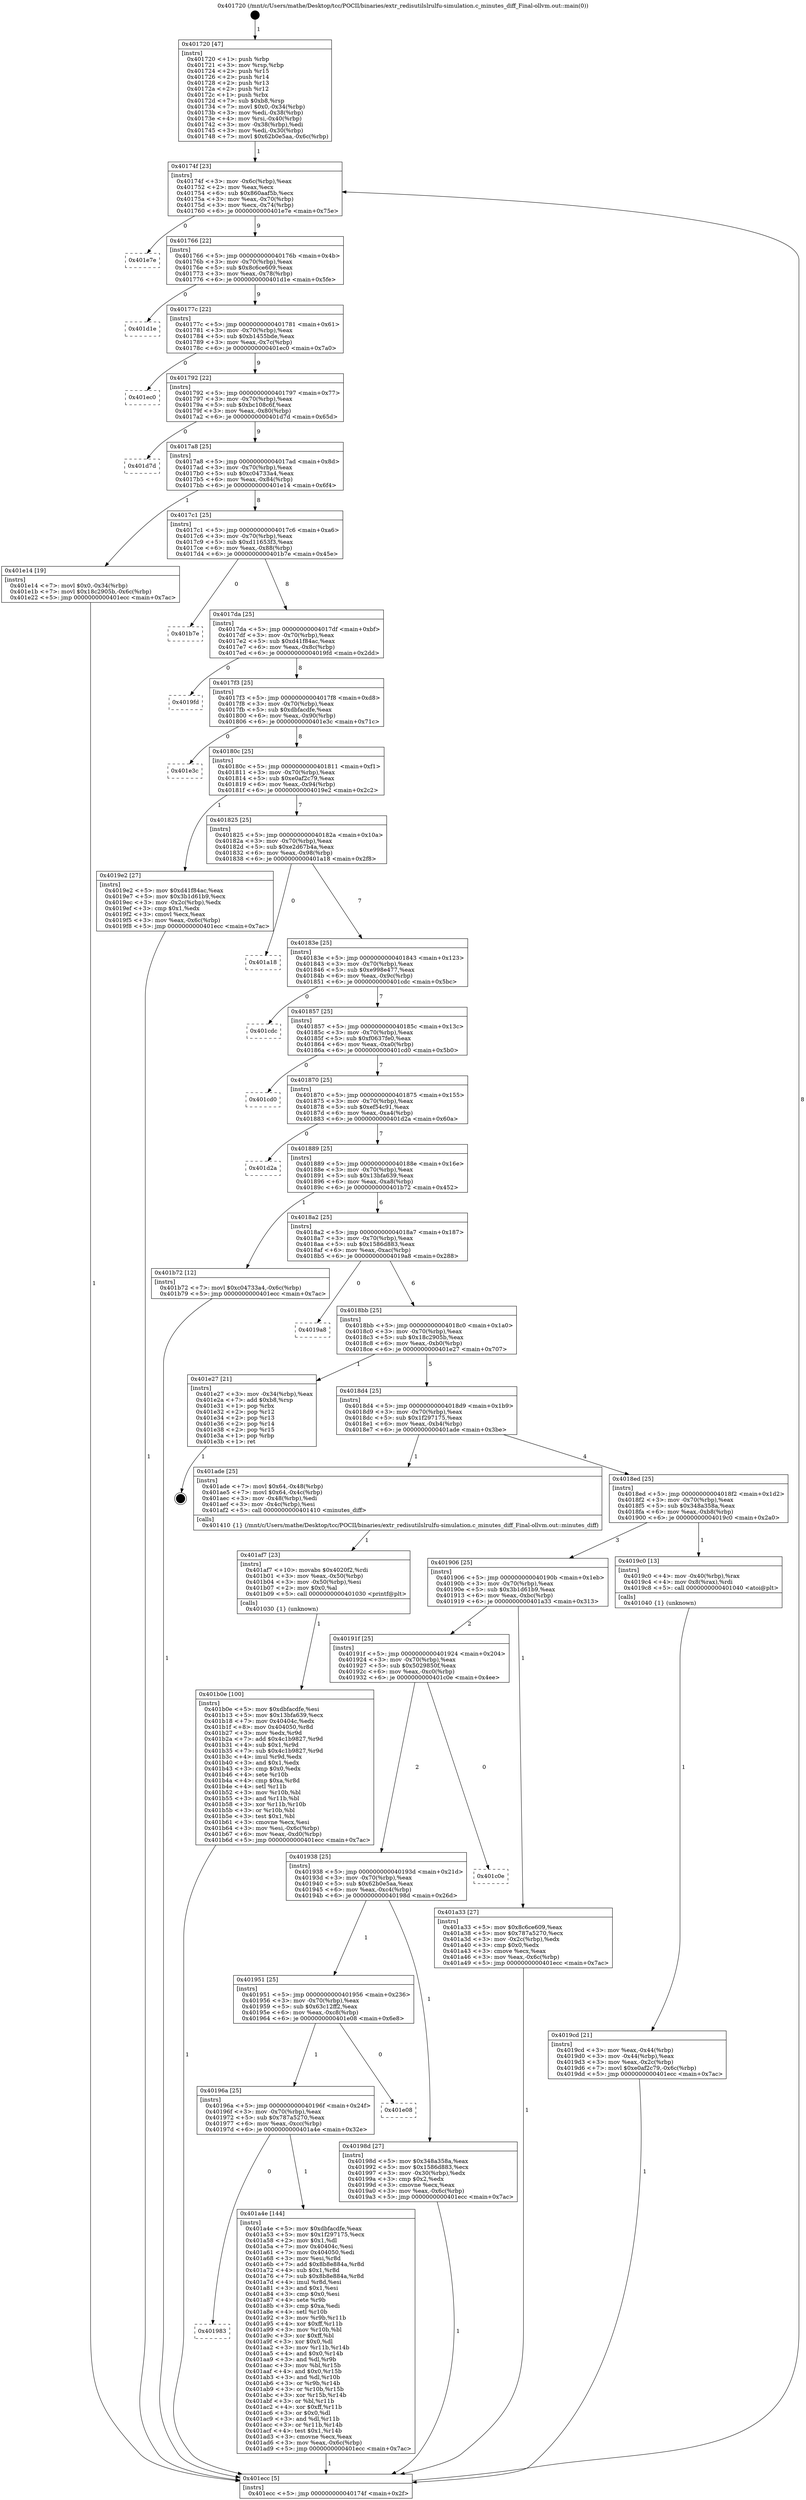 digraph "0x401720" {
  label = "0x401720 (/mnt/c/Users/mathe/Desktop/tcc/POCII/binaries/extr_redisutilslrulfu-simulation.c_minutes_diff_Final-ollvm.out::main(0))"
  labelloc = "t"
  node[shape=record]

  Entry [label="",width=0.3,height=0.3,shape=circle,fillcolor=black,style=filled]
  "0x40174f" [label="{
     0x40174f [23]\l
     | [instrs]\l
     &nbsp;&nbsp;0x40174f \<+3\>: mov -0x6c(%rbp),%eax\l
     &nbsp;&nbsp;0x401752 \<+2\>: mov %eax,%ecx\l
     &nbsp;&nbsp;0x401754 \<+6\>: sub $0x860aaf5b,%ecx\l
     &nbsp;&nbsp;0x40175a \<+3\>: mov %eax,-0x70(%rbp)\l
     &nbsp;&nbsp;0x40175d \<+3\>: mov %ecx,-0x74(%rbp)\l
     &nbsp;&nbsp;0x401760 \<+6\>: je 0000000000401e7e \<main+0x75e\>\l
  }"]
  "0x401e7e" [label="{
     0x401e7e\l
  }", style=dashed]
  "0x401766" [label="{
     0x401766 [22]\l
     | [instrs]\l
     &nbsp;&nbsp;0x401766 \<+5\>: jmp 000000000040176b \<main+0x4b\>\l
     &nbsp;&nbsp;0x40176b \<+3\>: mov -0x70(%rbp),%eax\l
     &nbsp;&nbsp;0x40176e \<+5\>: sub $0x8c6ce609,%eax\l
     &nbsp;&nbsp;0x401773 \<+3\>: mov %eax,-0x78(%rbp)\l
     &nbsp;&nbsp;0x401776 \<+6\>: je 0000000000401d1e \<main+0x5fe\>\l
  }"]
  Exit [label="",width=0.3,height=0.3,shape=circle,fillcolor=black,style=filled,peripheries=2]
  "0x401d1e" [label="{
     0x401d1e\l
  }", style=dashed]
  "0x40177c" [label="{
     0x40177c [22]\l
     | [instrs]\l
     &nbsp;&nbsp;0x40177c \<+5\>: jmp 0000000000401781 \<main+0x61\>\l
     &nbsp;&nbsp;0x401781 \<+3\>: mov -0x70(%rbp),%eax\l
     &nbsp;&nbsp;0x401784 \<+5\>: sub $0xb1455bde,%eax\l
     &nbsp;&nbsp;0x401789 \<+3\>: mov %eax,-0x7c(%rbp)\l
     &nbsp;&nbsp;0x40178c \<+6\>: je 0000000000401ec0 \<main+0x7a0\>\l
  }"]
  "0x401b0e" [label="{
     0x401b0e [100]\l
     | [instrs]\l
     &nbsp;&nbsp;0x401b0e \<+5\>: mov $0xdbfacdfe,%esi\l
     &nbsp;&nbsp;0x401b13 \<+5\>: mov $0x13bfa639,%ecx\l
     &nbsp;&nbsp;0x401b18 \<+7\>: mov 0x40404c,%edx\l
     &nbsp;&nbsp;0x401b1f \<+8\>: mov 0x404050,%r8d\l
     &nbsp;&nbsp;0x401b27 \<+3\>: mov %edx,%r9d\l
     &nbsp;&nbsp;0x401b2a \<+7\>: add $0x4c1b9827,%r9d\l
     &nbsp;&nbsp;0x401b31 \<+4\>: sub $0x1,%r9d\l
     &nbsp;&nbsp;0x401b35 \<+7\>: sub $0x4c1b9827,%r9d\l
     &nbsp;&nbsp;0x401b3c \<+4\>: imul %r9d,%edx\l
     &nbsp;&nbsp;0x401b40 \<+3\>: and $0x1,%edx\l
     &nbsp;&nbsp;0x401b43 \<+3\>: cmp $0x0,%edx\l
     &nbsp;&nbsp;0x401b46 \<+4\>: sete %r10b\l
     &nbsp;&nbsp;0x401b4a \<+4\>: cmp $0xa,%r8d\l
     &nbsp;&nbsp;0x401b4e \<+4\>: setl %r11b\l
     &nbsp;&nbsp;0x401b52 \<+3\>: mov %r10b,%bl\l
     &nbsp;&nbsp;0x401b55 \<+3\>: and %r11b,%bl\l
     &nbsp;&nbsp;0x401b58 \<+3\>: xor %r11b,%r10b\l
     &nbsp;&nbsp;0x401b5b \<+3\>: or %r10b,%bl\l
     &nbsp;&nbsp;0x401b5e \<+3\>: test $0x1,%bl\l
     &nbsp;&nbsp;0x401b61 \<+3\>: cmovne %ecx,%esi\l
     &nbsp;&nbsp;0x401b64 \<+3\>: mov %esi,-0x6c(%rbp)\l
     &nbsp;&nbsp;0x401b67 \<+6\>: mov %eax,-0xd0(%rbp)\l
     &nbsp;&nbsp;0x401b6d \<+5\>: jmp 0000000000401ecc \<main+0x7ac\>\l
  }"]
  "0x401ec0" [label="{
     0x401ec0\l
  }", style=dashed]
  "0x401792" [label="{
     0x401792 [22]\l
     | [instrs]\l
     &nbsp;&nbsp;0x401792 \<+5\>: jmp 0000000000401797 \<main+0x77\>\l
     &nbsp;&nbsp;0x401797 \<+3\>: mov -0x70(%rbp),%eax\l
     &nbsp;&nbsp;0x40179a \<+5\>: sub $0xbc108c6f,%eax\l
     &nbsp;&nbsp;0x40179f \<+3\>: mov %eax,-0x80(%rbp)\l
     &nbsp;&nbsp;0x4017a2 \<+6\>: je 0000000000401d7d \<main+0x65d\>\l
  }"]
  "0x401af7" [label="{
     0x401af7 [23]\l
     | [instrs]\l
     &nbsp;&nbsp;0x401af7 \<+10\>: movabs $0x4020f2,%rdi\l
     &nbsp;&nbsp;0x401b01 \<+3\>: mov %eax,-0x50(%rbp)\l
     &nbsp;&nbsp;0x401b04 \<+3\>: mov -0x50(%rbp),%esi\l
     &nbsp;&nbsp;0x401b07 \<+2\>: mov $0x0,%al\l
     &nbsp;&nbsp;0x401b09 \<+5\>: call 0000000000401030 \<printf@plt\>\l
     | [calls]\l
     &nbsp;&nbsp;0x401030 \{1\} (unknown)\l
  }"]
  "0x401d7d" [label="{
     0x401d7d\l
  }", style=dashed]
  "0x4017a8" [label="{
     0x4017a8 [25]\l
     | [instrs]\l
     &nbsp;&nbsp;0x4017a8 \<+5\>: jmp 00000000004017ad \<main+0x8d\>\l
     &nbsp;&nbsp;0x4017ad \<+3\>: mov -0x70(%rbp),%eax\l
     &nbsp;&nbsp;0x4017b0 \<+5\>: sub $0xc04733a4,%eax\l
     &nbsp;&nbsp;0x4017b5 \<+6\>: mov %eax,-0x84(%rbp)\l
     &nbsp;&nbsp;0x4017bb \<+6\>: je 0000000000401e14 \<main+0x6f4\>\l
  }"]
  "0x401983" [label="{
     0x401983\l
  }", style=dashed]
  "0x401e14" [label="{
     0x401e14 [19]\l
     | [instrs]\l
     &nbsp;&nbsp;0x401e14 \<+7\>: movl $0x0,-0x34(%rbp)\l
     &nbsp;&nbsp;0x401e1b \<+7\>: movl $0x18c2905b,-0x6c(%rbp)\l
     &nbsp;&nbsp;0x401e22 \<+5\>: jmp 0000000000401ecc \<main+0x7ac\>\l
  }"]
  "0x4017c1" [label="{
     0x4017c1 [25]\l
     | [instrs]\l
     &nbsp;&nbsp;0x4017c1 \<+5\>: jmp 00000000004017c6 \<main+0xa6\>\l
     &nbsp;&nbsp;0x4017c6 \<+3\>: mov -0x70(%rbp),%eax\l
     &nbsp;&nbsp;0x4017c9 \<+5\>: sub $0xd11653f3,%eax\l
     &nbsp;&nbsp;0x4017ce \<+6\>: mov %eax,-0x88(%rbp)\l
     &nbsp;&nbsp;0x4017d4 \<+6\>: je 0000000000401b7e \<main+0x45e\>\l
  }"]
  "0x401a4e" [label="{
     0x401a4e [144]\l
     | [instrs]\l
     &nbsp;&nbsp;0x401a4e \<+5\>: mov $0xdbfacdfe,%eax\l
     &nbsp;&nbsp;0x401a53 \<+5\>: mov $0x1f297175,%ecx\l
     &nbsp;&nbsp;0x401a58 \<+2\>: mov $0x1,%dl\l
     &nbsp;&nbsp;0x401a5a \<+7\>: mov 0x40404c,%esi\l
     &nbsp;&nbsp;0x401a61 \<+7\>: mov 0x404050,%edi\l
     &nbsp;&nbsp;0x401a68 \<+3\>: mov %esi,%r8d\l
     &nbsp;&nbsp;0x401a6b \<+7\>: add $0x8b8e884a,%r8d\l
     &nbsp;&nbsp;0x401a72 \<+4\>: sub $0x1,%r8d\l
     &nbsp;&nbsp;0x401a76 \<+7\>: sub $0x8b8e884a,%r8d\l
     &nbsp;&nbsp;0x401a7d \<+4\>: imul %r8d,%esi\l
     &nbsp;&nbsp;0x401a81 \<+3\>: and $0x1,%esi\l
     &nbsp;&nbsp;0x401a84 \<+3\>: cmp $0x0,%esi\l
     &nbsp;&nbsp;0x401a87 \<+4\>: sete %r9b\l
     &nbsp;&nbsp;0x401a8b \<+3\>: cmp $0xa,%edi\l
     &nbsp;&nbsp;0x401a8e \<+4\>: setl %r10b\l
     &nbsp;&nbsp;0x401a92 \<+3\>: mov %r9b,%r11b\l
     &nbsp;&nbsp;0x401a95 \<+4\>: xor $0xff,%r11b\l
     &nbsp;&nbsp;0x401a99 \<+3\>: mov %r10b,%bl\l
     &nbsp;&nbsp;0x401a9c \<+3\>: xor $0xff,%bl\l
     &nbsp;&nbsp;0x401a9f \<+3\>: xor $0x0,%dl\l
     &nbsp;&nbsp;0x401aa2 \<+3\>: mov %r11b,%r14b\l
     &nbsp;&nbsp;0x401aa5 \<+4\>: and $0x0,%r14b\l
     &nbsp;&nbsp;0x401aa9 \<+3\>: and %dl,%r9b\l
     &nbsp;&nbsp;0x401aac \<+3\>: mov %bl,%r15b\l
     &nbsp;&nbsp;0x401aaf \<+4\>: and $0x0,%r15b\l
     &nbsp;&nbsp;0x401ab3 \<+3\>: and %dl,%r10b\l
     &nbsp;&nbsp;0x401ab6 \<+3\>: or %r9b,%r14b\l
     &nbsp;&nbsp;0x401ab9 \<+3\>: or %r10b,%r15b\l
     &nbsp;&nbsp;0x401abc \<+3\>: xor %r15b,%r14b\l
     &nbsp;&nbsp;0x401abf \<+3\>: or %bl,%r11b\l
     &nbsp;&nbsp;0x401ac2 \<+4\>: xor $0xff,%r11b\l
     &nbsp;&nbsp;0x401ac6 \<+3\>: or $0x0,%dl\l
     &nbsp;&nbsp;0x401ac9 \<+3\>: and %dl,%r11b\l
     &nbsp;&nbsp;0x401acc \<+3\>: or %r11b,%r14b\l
     &nbsp;&nbsp;0x401acf \<+4\>: test $0x1,%r14b\l
     &nbsp;&nbsp;0x401ad3 \<+3\>: cmovne %ecx,%eax\l
     &nbsp;&nbsp;0x401ad6 \<+3\>: mov %eax,-0x6c(%rbp)\l
     &nbsp;&nbsp;0x401ad9 \<+5\>: jmp 0000000000401ecc \<main+0x7ac\>\l
  }"]
  "0x401b7e" [label="{
     0x401b7e\l
  }", style=dashed]
  "0x4017da" [label="{
     0x4017da [25]\l
     | [instrs]\l
     &nbsp;&nbsp;0x4017da \<+5\>: jmp 00000000004017df \<main+0xbf\>\l
     &nbsp;&nbsp;0x4017df \<+3\>: mov -0x70(%rbp),%eax\l
     &nbsp;&nbsp;0x4017e2 \<+5\>: sub $0xd41f84ac,%eax\l
     &nbsp;&nbsp;0x4017e7 \<+6\>: mov %eax,-0x8c(%rbp)\l
     &nbsp;&nbsp;0x4017ed \<+6\>: je 00000000004019fd \<main+0x2dd\>\l
  }"]
  "0x40196a" [label="{
     0x40196a [25]\l
     | [instrs]\l
     &nbsp;&nbsp;0x40196a \<+5\>: jmp 000000000040196f \<main+0x24f\>\l
     &nbsp;&nbsp;0x40196f \<+3\>: mov -0x70(%rbp),%eax\l
     &nbsp;&nbsp;0x401972 \<+5\>: sub $0x787a5270,%eax\l
     &nbsp;&nbsp;0x401977 \<+6\>: mov %eax,-0xcc(%rbp)\l
     &nbsp;&nbsp;0x40197d \<+6\>: je 0000000000401a4e \<main+0x32e\>\l
  }"]
  "0x4019fd" [label="{
     0x4019fd\l
  }", style=dashed]
  "0x4017f3" [label="{
     0x4017f3 [25]\l
     | [instrs]\l
     &nbsp;&nbsp;0x4017f3 \<+5\>: jmp 00000000004017f8 \<main+0xd8\>\l
     &nbsp;&nbsp;0x4017f8 \<+3\>: mov -0x70(%rbp),%eax\l
     &nbsp;&nbsp;0x4017fb \<+5\>: sub $0xdbfacdfe,%eax\l
     &nbsp;&nbsp;0x401800 \<+6\>: mov %eax,-0x90(%rbp)\l
     &nbsp;&nbsp;0x401806 \<+6\>: je 0000000000401e3c \<main+0x71c\>\l
  }"]
  "0x401e08" [label="{
     0x401e08\l
  }", style=dashed]
  "0x401e3c" [label="{
     0x401e3c\l
  }", style=dashed]
  "0x40180c" [label="{
     0x40180c [25]\l
     | [instrs]\l
     &nbsp;&nbsp;0x40180c \<+5\>: jmp 0000000000401811 \<main+0xf1\>\l
     &nbsp;&nbsp;0x401811 \<+3\>: mov -0x70(%rbp),%eax\l
     &nbsp;&nbsp;0x401814 \<+5\>: sub $0xe0af2c79,%eax\l
     &nbsp;&nbsp;0x401819 \<+6\>: mov %eax,-0x94(%rbp)\l
     &nbsp;&nbsp;0x40181f \<+6\>: je 00000000004019e2 \<main+0x2c2\>\l
  }"]
  "0x4019cd" [label="{
     0x4019cd [21]\l
     | [instrs]\l
     &nbsp;&nbsp;0x4019cd \<+3\>: mov %eax,-0x44(%rbp)\l
     &nbsp;&nbsp;0x4019d0 \<+3\>: mov -0x44(%rbp),%eax\l
     &nbsp;&nbsp;0x4019d3 \<+3\>: mov %eax,-0x2c(%rbp)\l
     &nbsp;&nbsp;0x4019d6 \<+7\>: movl $0xe0af2c79,-0x6c(%rbp)\l
     &nbsp;&nbsp;0x4019dd \<+5\>: jmp 0000000000401ecc \<main+0x7ac\>\l
  }"]
  "0x4019e2" [label="{
     0x4019e2 [27]\l
     | [instrs]\l
     &nbsp;&nbsp;0x4019e2 \<+5\>: mov $0xd41f84ac,%eax\l
     &nbsp;&nbsp;0x4019e7 \<+5\>: mov $0x3b1d61b9,%ecx\l
     &nbsp;&nbsp;0x4019ec \<+3\>: mov -0x2c(%rbp),%edx\l
     &nbsp;&nbsp;0x4019ef \<+3\>: cmp $0x1,%edx\l
     &nbsp;&nbsp;0x4019f2 \<+3\>: cmovl %ecx,%eax\l
     &nbsp;&nbsp;0x4019f5 \<+3\>: mov %eax,-0x6c(%rbp)\l
     &nbsp;&nbsp;0x4019f8 \<+5\>: jmp 0000000000401ecc \<main+0x7ac\>\l
  }"]
  "0x401825" [label="{
     0x401825 [25]\l
     | [instrs]\l
     &nbsp;&nbsp;0x401825 \<+5\>: jmp 000000000040182a \<main+0x10a\>\l
     &nbsp;&nbsp;0x40182a \<+3\>: mov -0x70(%rbp),%eax\l
     &nbsp;&nbsp;0x40182d \<+5\>: sub $0xe2d67b4a,%eax\l
     &nbsp;&nbsp;0x401832 \<+6\>: mov %eax,-0x98(%rbp)\l
     &nbsp;&nbsp;0x401838 \<+6\>: je 0000000000401a18 \<main+0x2f8\>\l
  }"]
  "0x401720" [label="{
     0x401720 [47]\l
     | [instrs]\l
     &nbsp;&nbsp;0x401720 \<+1\>: push %rbp\l
     &nbsp;&nbsp;0x401721 \<+3\>: mov %rsp,%rbp\l
     &nbsp;&nbsp;0x401724 \<+2\>: push %r15\l
     &nbsp;&nbsp;0x401726 \<+2\>: push %r14\l
     &nbsp;&nbsp;0x401728 \<+2\>: push %r13\l
     &nbsp;&nbsp;0x40172a \<+2\>: push %r12\l
     &nbsp;&nbsp;0x40172c \<+1\>: push %rbx\l
     &nbsp;&nbsp;0x40172d \<+7\>: sub $0xb8,%rsp\l
     &nbsp;&nbsp;0x401734 \<+7\>: movl $0x0,-0x34(%rbp)\l
     &nbsp;&nbsp;0x40173b \<+3\>: mov %edi,-0x38(%rbp)\l
     &nbsp;&nbsp;0x40173e \<+4\>: mov %rsi,-0x40(%rbp)\l
     &nbsp;&nbsp;0x401742 \<+3\>: mov -0x38(%rbp),%edi\l
     &nbsp;&nbsp;0x401745 \<+3\>: mov %edi,-0x30(%rbp)\l
     &nbsp;&nbsp;0x401748 \<+7\>: movl $0x62b0e5aa,-0x6c(%rbp)\l
  }"]
  "0x401a18" [label="{
     0x401a18\l
  }", style=dashed]
  "0x40183e" [label="{
     0x40183e [25]\l
     | [instrs]\l
     &nbsp;&nbsp;0x40183e \<+5\>: jmp 0000000000401843 \<main+0x123\>\l
     &nbsp;&nbsp;0x401843 \<+3\>: mov -0x70(%rbp),%eax\l
     &nbsp;&nbsp;0x401846 \<+5\>: sub $0xe998e477,%eax\l
     &nbsp;&nbsp;0x40184b \<+6\>: mov %eax,-0x9c(%rbp)\l
     &nbsp;&nbsp;0x401851 \<+6\>: je 0000000000401cdc \<main+0x5bc\>\l
  }"]
  "0x401ecc" [label="{
     0x401ecc [5]\l
     | [instrs]\l
     &nbsp;&nbsp;0x401ecc \<+5\>: jmp 000000000040174f \<main+0x2f\>\l
  }"]
  "0x401cdc" [label="{
     0x401cdc\l
  }", style=dashed]
  "0x401857" [label="{
     0x401857 [25]\l
     | [instrs]\l
     &nbsp;&nbsp;0x401857 \<+5\>: jmp 000000000040185c \<main+0x13c\>\l
     &nbsp;&nbsp;0x40185c \<+3\>: mov -0x70(%rbp),%eax\l
     &nbsp;&nbsp;0x40185f \<+5\>: sub $0xf0637fe0,%eax\l
     &nbsp;&nbsp;0x401864 \<+6\>: mov %eax,-0xa0(%rbp)\l
     &nbsp;&nbsp;0x40186a \<+6\>: je 0000000000401cd0 \<main+0x5b0\>\l
  }"]
  "0x401951" [label="{
     0x401951 [25]\l
     | [instrs]\l
     &nbsp;&nbsp;0x401951 \<+5\>: jmp 0000000000401956 \<main+0x236\>\l
     &nbsp;&nbsp;0x401956 \<+3\>: mov -0x70(%rbp),%eax\l
     &nbsp;&nbsp;0x401959 \<+5\>: sub $0x63c12ff2,%eax\l
     &nbsp;&nbsp;0x40195e \<+6\>: mov %eax,-0xc8(%rbp)\l
     &nbsp;&nbsp;0x401964 \<+6\>: je 0000000000401e08 \<main+0x6e8\>\l
  }"]
  "0x401cd0" [label="{
     0x401cd0\l
  }", style=dashed]
  "0x401870" [label="{
     0x401870 [25]\l
     | [instrs]\l
     &nbsp;&nbsp;0x401870 \<+5\>: jmp 0000000000401875 \<main+0x155\>\l
     &nbsp;&nbsp;0x401875 \<+3\>: mov -0x70(%rbp),%eax\l
     &nbsp;&nbsp;0x401878 \<+5\>: sub $0xef54c91,%eax\l
     &nbsp;&nbsp;0x40187d \<+6\>: mov %eax,-0xa4(%rbp)\l
     &nbsp;&nbsp;0x401883 \<+6\>: je 0000000000401d2a \<main+0x60a\>\l
  }"]
  "0x40198d" [label="{
     0x40198d [27]\l
     | [instrs]\l
     &nbsp;&nbsp;0x40198d \<+5\>: mov $0x348a358a,%eax\l
     &nbsp;&nbsp;0x401992 \<+5\>: mov $0x1586d883,%ecx\l
     &nbsp;&nbsp;0x401997 \<+3\>: mov -0x30(%rbp),%edx\l
     &nbsp;&nbsp;0x40199a \<+3\>: cmp $0x2,%edx\l
     &nbsp;&nbsp;0x40199d \<+3\>: cmovne %ecx,%eax\l
     &nbsp;&nbsp;0x4019a0 \<+3\>: mov %eax,-0x6c(%rbp)\l
     &nbsp;&nbsp;0x4019a3 \<+5\>: jmp 0000000000401ecc \<main+0x7ac\>\l
  }"]
  "0x401d2a" [label="{
     0x401d2a\l
  }", style=dashed]
  "0x401889" [label="{
     0x401889 [25]\l
     | [instrs]\l
     &nbsp;&nbsp;0x401889 \<+5\>: jmp 000000000040188e \<main+0x16e\>\l
     &nbsp;&nbsp;0x40188e \<+3\>: mov -0x70(%rbp),%eax\l
     &nbsp;&nbsp;0x401891 \<+5\>: sub $0x13bfa639,%eax\l
     &nbsp;&nbsp;0x401896 \<+6\>: mov %eax,-0xa8(%rbp)\l
     &nbsp;&nbsp;0x40189c \<+6\>: je 0000000000401b72 \<main+0x452\>\l
  }"]
  "0x401938" [label="{
     0x401938 [25]\l
     | [instrs]\l
     &nbsp;&nbsp;0x401938 \<+5\>: jmp 000000000040193d \<main+0x21d\>\l
     &nbsp;&nbsp;0x40193d \<+3\>: mov -0x70(%rbp),%eax\l
     &nbsp;&nbsp;0x401940 \<+5\>: sub $0x62b0e5aa,%eax\l
     &nbsp;&nbsp;0x401945 \<+6\>: mov %eax,-0xc4(%rbp)\l
     &nbsp;&nbsp;0x40194b \<+6\>: je 000000000040198d \<main+0x26d\>\l
  }"]
  "0x401b72" [label="{
     0x401b72 [12]\l
     | [instrs]\l
     &nbsp;&nbsp;0x401b72 \<+7\>: movl $0xc04733a4,-0x6c(%rbp)\l
     &nbsp;&nbsp;0x401b79 \<+5\>: jmp 0000000000401ecc \<main+0x7ac\>\l
  }"]
  "0x4018a2" [label="{
     0x4018a2 [25]\l
     | [instrs]\l
     &nbsp;&nbsp;0x4018a2 \<+5\>: jmp 00000000004018a7 \<main+0x187\>\l
     &nbsp;&nbsp;0x4018a7 \<+3\>: mov -0x70(%rbp),%eax\l
     &nbsp;&nbsp;0x4018aa \<+5\>: sub $0x1586d883,%eax\l
     &nbsp;&nbsp;0x4018af \<+6\>: mov %eax,-0xac(%rbp)\l
     &nbsp;&nbsp;0x4018b5 \<+6\>: je 00000000004019a8 \<main+0x288\>\l
  }"]
  "0x401c0e" [label="{
     0x401c0e\l
  }", style=dashed]
  "0x4019a8" [label="{
     0x4019a8\l
  }", style=dashed]
  "0x4018bb" [label="{
     0x4018bb [25]\l
     | [instrs]\l
     &nbsp;&nbsp;0x4018bb \<+5\>: jmp 00000000004018c0 \<main+0x1a0\>\l
     &nbsp;&nbsp;0x4018c0 \<+3\>: mov -0x70(%rbp),%eax\l
     &nbsp;&nbsp;0x4018c3 \<+5\>: sub $0x18c2905b,%eax\l
     &nbsp;&nbsp;0x4018c8 \<+6\>: mov %eax,-0xb0(%rbp)\l
     &nbsp;&nbsp;0x4018ce \<+6\>: je 0000000000401e27 \<main+0x707\>\l
  }"]
  "0x40191f" [label="{
     0x40191f [25]\l
     | [instrs]\l
     &nbsp;&nbsp;0x40191f \<+5\>: jmp 0000000000401924 \<main+0x204\>\l
     &nbsp;&nbsp;0x401924 \<+3\>: mov -0x70(%rbp),%eax\l
     &nbsp;&nbsp;0x401927 \<+5\>: sub $0x5029850f,%eax\l
     &nbsp;&nbsp;0x40192c \<+6\>: mov %eax,-0xc0(%rbp)\l
     &nbsp;&nbsp;0x401932 \<+6\>: je 0000000000401c0e \<main+0x4ee\>\l
  }"]
  "0x401e27" [label="{
     0x401e27 [21]\l
     | [instrs]\l
     &nbsp;&nbsp;0x401e27 \<+3\>: mov -0x34(%rbp),%eax\l
     &nbsp;&nbsp;0x401e2a \<+7\>: add $0xb8,%rsp\l
     &nbsp;&nbsp;0x401e31 \<+1\>: pop %rbx\l
     &nbsp;&nbsp;0x401e32 \<+2\>: pop %r12\l
     &nbsp;&nbsp;0x401e34 \<+2\>: pop %r13\l
     &nbsp;&nbsp;0x401e36 \<+2\>: pop %r14\l
     &nbsp;&nbsp;0x401e38 \<+2\>: pop %r15\l
     &nbsp;&nbsp;0x401e3a \<+1\>: pop %rbp\l
     &nbsp;&nbsp;0x401e3b \<+1\>: ret\l
  }"]
  "0x4018d4" [label="{
     0x4018d4 [25]\l
     | [instrs]\l
     &nbsp;&nbsp;0x4018d4 \<+5\>: jmp 00000000004018d9 \<main+0x1b9\>\l
     &nbsp;&nbsp;0x4018d9 \<+3\>: mov -0x70(%rbp),%eax\l
     &nbsp;&nbsp;0x4018dc \<+5\>: sub $0x1f297175,%eax\l
     &nbsp;&nbsp;0x4018e1 \<+6\>: mov %eax,-0xb4(%rbp)\l
     &nbsp;&nbsp;0x4018e7 \<+6\>: je 0000000000401ade \<main+0x3be\>\l
  }"]
  "0x401a33" [label="{
     0x401a33 [27]\l
     | [instrs]\l
     &nbsp;&nbsp;0x401a33 \<+5\>: mov $0x8c6ce609,%eax\l
     &nbsp;&nbsp;0x401a38 \<+5\>: mov $0x787a5270,%ecx\l
     &nbsp;&nbsp;0x401a3d \<+3\>: mov -0x2c(%rbp),%edx\l
     &nbsp;&nbsp;0x401a40 \<+3\>: cmp $0x0,%edx\l
     &nbsp;&nbsp;0x401a43 \<+3\>: cmove %ecx,%eax\l
     &nbsp;&nbsp;0x401a46 \<+3\>: mov %eax,-0x6c(%rbp)\l
     &nbsp;&nbsp;0x401a49 \<+5\>: jmp 0000000000401ecc \<main+0x7ac\>\l
  }"]
  "0x401ade" [label="{
     0x401ade [25]\l
     | [instrs]\l
     &nbsp;&nbsp;0x401ade \<+7\>: movl $0x64,-0x48(%rbp)\l
     &nbsp;&nbsp;0x401ae5 \<+7\>: movl $0x64,-0x4c(%rbp)\l
     &nbsp;&nbsp;0x401aec \<+3\>: mov -0x48(%rbp),%edi\l
     &nbsp;&nbsp;0x401aef \<+3\>: mov -0x4c(%rbp),%esi\l
     &nbsp;&nbsp;0x401af2 \<+5\>: call 0000000000401410 \<minutes_diff\>\l
     | [calls]\l
     &nbsp;&nbsp;0x401410 \{1\} (/mnt/c/Users/mathe/Desktop/tcc/POCII/binaries/extr_redisutilslrulfu-simulation.c_minutes_diff_Final-ollvm.out::minutes_diff)\l
  }"]
  "0x4018ed" [label="{
     0x4018ed [25]\l
     | [instrs]\l
     &nbsp;&nbsp;0x4018ed \<+5\>: jmp 00000000004018f2 \<main+0x1d2\>\l
     &nbsp;&nbsp;0x4018f2 \<+3\>: mov -0x70(%rbp),%eax\l
     &nbsp;&nbsp;0x4018f5 \<+5\>: sub $0x348a358a,%eax\l
     &nbsp;&nbsp;0x4018fa \<+6\>: mov %eax,-0xb8(%rbp)\l
     &nbsp;&nbsp;0x401900 \<+6\>: je 00000000004019c0 \<main+0x2a0\>\l
  }"]
  "0x401906" [label="{
     0x401906 [25]\l
     | [instrs]\l
     &nbsp;&nbsp;0x401906 \<+5\>: jmp 000000000040190b \<main+0x1eb\>\l
     &nbsp;&nbsp;0x40190b \<+3\>: mov -0x70(%rbp),%eax\l
     &nbsp;&nbsp;0x40190e \<+5\>: sub $0x3b1d61b9,%eax\l
     &nbsp;&nbsp;0x401913 \<+6\>: mov %eax,-0xbc(%rbp)\l
     &nbsp;&nbsp;0x401919 \<+6\>: je 0000000000401a33 \<main+0x313\>\l
  }"]
  "0x4019c0" [label="{
     0x4019c0 [13]\l
     | [instrs]\l
     &nbsp;&nbsp;0x4019c0 \<+4\>: mov -0x40(%rbp),%rax\l
     &nbsp;&nbsp;0x4019c4 \<+4\>: mov 0x8(%rax),%rdi\l
     &nbsp;&nbsp;0x4019c8 \<+5\>: call 0000000000401040 \<atoi@plt\>\l
     | [calls]\l
     &nbsp;&nbsp;0x401040 \{1\} (unknown)\l
  }"]
  Entry -> "0x401720" [label=" 1"]
  "0x40174f" -> "0x401e7e" [label=" 0"]
  "0x40174f" -> "0x401766" [label=" 9"]
  "0x401e27" -> Exit [label=" 1"]
  "0x401766" -> "0x401d1e" [label=" 0"]
  "0x401766" -> "0x40177c" [label=" 9"]
  "0x401e14" -> "0x401ecc" [label=" 1"]
  "0x40177c" -> "0x401ec0" [label=" 0"]
  "0x40177c" -> "0x401792" [label=" 9"]
  "0x401b72" -> "0x401ecc" [label=" 1"]
  "0x401792" -> "0x401d7d" [label=" 0"]
  "0x401792" -> "0x4017a8" [label=" 9"]
  "0x401b0e" -> "0x401ecc" [label=" 1"]
  "0x4017a8" -> "0x401e14" [label=" 1"]
  "0x4017a8" -> "0x4017c1" [label=" 8"]
  "0x401af7" -> "0x401b0e" [label=" 1"]
  "0x4017c1" -> "0x401b7e" [label=" 0"]
  "0x4017c1" -> "0x4017da" [label=" 8"]
  "0x401ade" -> "0x401af7" [label=" 1"]
  "0x4017da" -> "0x4019fd" [label=" 0"]
  "0x4017da" -> "0x4017f3" [label=" 8"]
  "0x40196a" -> "0x401983" [label=" 0"]
  "0x4017f3" -> "0x401e3c" [label=" 0"]
  "0x4017f3" -> "0x40180c" [label=" 8"]
  "0x40196a" -> "0x401a4e" [label=" 1"]
  "0x40180c" -> "0x4019e2" [label=" 1"]
  "0x40180c" -> "0x401825" [label=" 7"]
  "0x401951" -> "0x40196a" [label=" 1"]
  "0x401825" -> "0x401a18" [label=" 0"]
  "0x401825" -> "0x40183e" [label=" 7"]
  "0x401951" -> "0x401e08" [label=" 0"]
  "0x40183e" -> "0x401cdc" [label=" 0"]
  "0x40183e" -> "0x401857" [label=" 7"]
  "0x401a4e" -> "0x401ecc" [label=" 1"]
  "0x401857" -> "0x401cd0" [label=" 0"]
  "0x401857" -> "0x401870" [label=" 7"]
  "0x401a33" -> "0x401ecc" [label=" 1"]
  "0x401870" -> "0x401d2a" [label=" 0"]
  "0x401870" -> "0x401889" [label=" 7"]
  "0x4019e2" -> "0x401ecc" [label=" 1"]
  "0x401889" -> "0x401b72" [label=" 1"]
  "0x401889" -> "0x4018a2" [label=" 6"]
  "0x4019c0" -> "0x4019cd" [label=" 1"]
  "0x4018a2" -> "0x4019a8" [label=" 0"]
  "0x4018a2" -> "0x4018bb" [label=" 6"]
  "0x401ecc" -> "0x40174f" [label=" 8"]
  "0x4018bb" -> "0x401e27" [label=" 1"]
  "0x4018bb" -> "0x4018d4" [label=" 5"]
  "0x40198d" -> "0x401ecc" [label=" 1"]
  "0x4018d4" -> "0x401ade" [label=" 1"]
  "0x4018d4" -> "0x4018ed" [label=" 4"]
  "0x401938" -> "0x401951" [label=" 1"]
  "0x4018ed" -> "0x4019c0" [label=" 1"]
  "0x4018ed" -> "0x401906" [label=" 3"]
  "0x401938" -> "0x40198d" [label=" 1"]
  "0x401906" -> "0x401a33" [label=" 1"]
  "0x401906" -> "0x40191f" [label=" 2"]
  "0x401720" -> "0x40174f" [label=" 1"]
  "0x40191f" -> "0x401c0e" [label=" 0"]
  "0x40191f" -> "0x401938" [label=" 2"]
  "0x4019cd" -> "0x401ecc" [label=" 1"]
}
